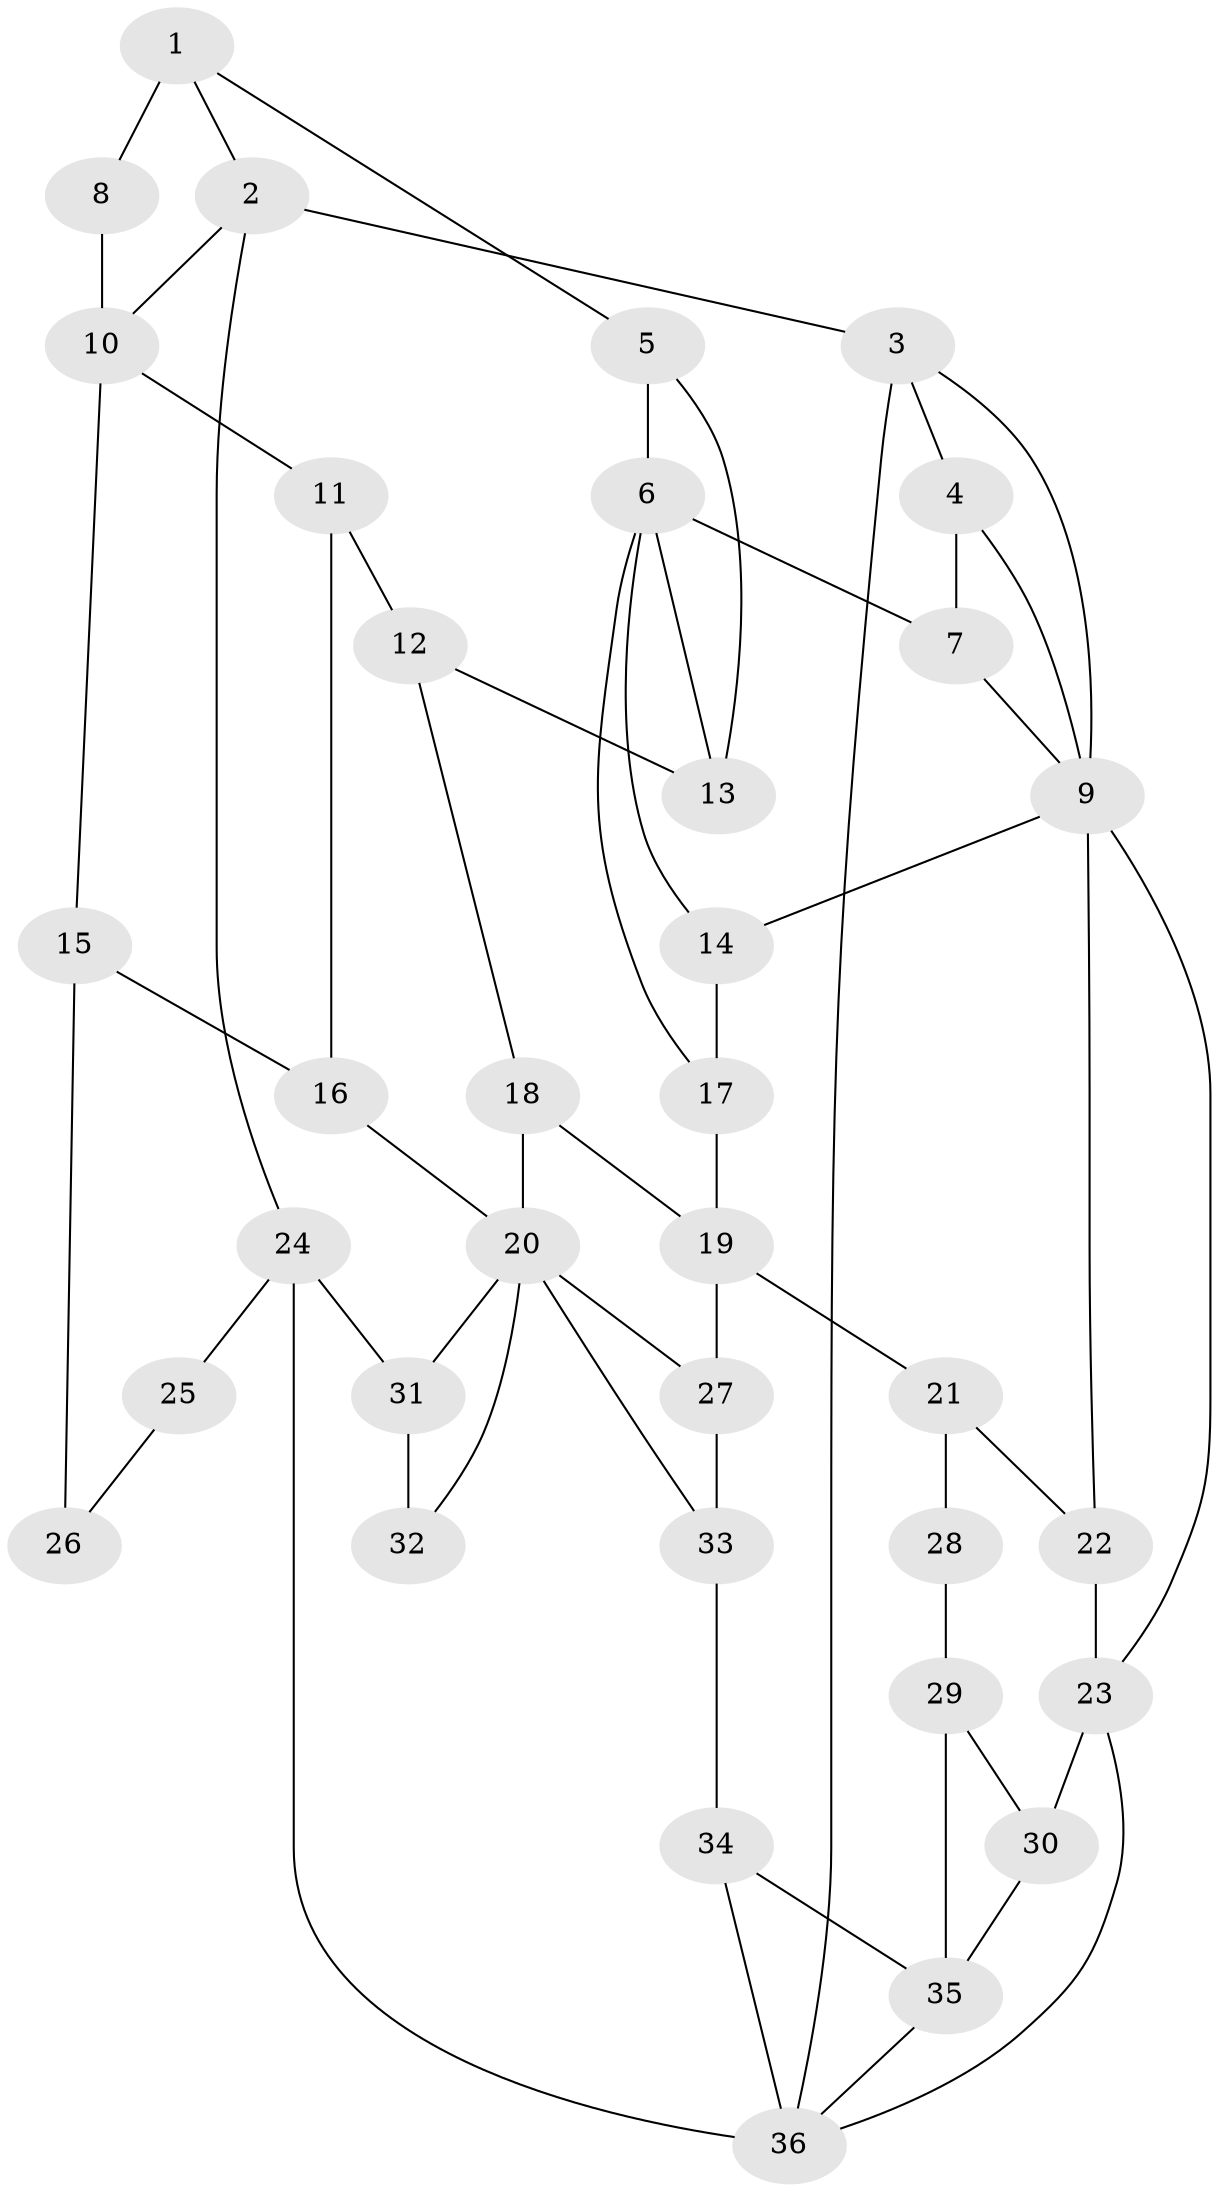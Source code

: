 // original degree distribution, {3: 0.06944444444444445, 4: 0.19444444444444445, 5: 0.4861111111111111, 6: 0.25}
// Generated by graph-tools (version 1.1) at 2025/38/03/09/25 02:38:37]
// undirected, 36 vertices, 60 edges
graph export_dot {
graph [start="1"]
  node [color=gray90,style=filled];
  1;
  2;
  3;
  4;
  5;
  6;
  7;
  8;
  9;
  10;
  11;
  12;
  13;
  14;
  15;
  16;
  17;
  18;
  19;
  20;
  21;
  22;
  23;
  24;
  25;
  26;
  27;
  28;
  29;
  30;
  31;
  32;
  33;
  34;
  35;
  36;
  1 -- 2 [weight=1.0];
  1 -- 5 [weight=1.0];
  1 -- 8 [weight=2.0];
  2 -- 3 [weight=1.0];
  2 -- 10 [weight=1.0];
  2 -- 24 [weight=1.0];
  3 -- 4 [weight=1.0];
  3 -- 9 [weight=1.0];
  3 -- 36 [weight=1.0];
  4 -- 7 [weight=1.0];
  4 -- 9 [weight=1.0];
  5 -- 6 [weight=1.0];
  5 -- 13 [weight=1.0];
  6 -- 7 [weight=2.0];
  6 -- 13 [weight=1.0];
  6 -- 14 [weight=1.0];
  6 -- 17 [weight=1.0];
  7 -- 9 [weight=1.0];
  8 -- 10 [weight=1.0];
  9 -- 14 [weight=1.0];
  9 -- 22 [weight=1.0];
  9 -- 23 [weight=1.0];
  10 -- 11 [weight=1.0];
  10 -- 15 [weight=1.0];
  11 -- 12 [weight=1.0];
  11 -- 16 [weight=1.0];
  12 -- 13 [weight=1.0];
  12 -- 18 [weight=1.0];
  14 -- 17 [weight=1.0];
  15 -- 16 [weight=1.0];
  15 -- 26 [weight=2.0];
  16 -- 20 [weight=1.0];
  17 -- 19 [weight=2.0];
  18 -- 19 [weight=1.0];
  18 -- 20 [weight=1.0];
  19 -- 21 [weight=2.0];
  19 -- 27 [weight=1.0];
  20 -- 27 [weight=1.0];
  20 -- 31 [weight=1.0];
  20 -- 32 [weight=1.0];
  20 -- 33 [weight=1.0];
  21 -- 22 [weight=1.0];
  21 -- 28 [weight=2.0];
  22 -- 23 [weight=1.0];
  23 -- 30 [weight=2.0];
  23 -- 36 [weight=1.0];
  24 -- 25 [weight=2.0];
  24 -- 31 [weight=2.0];
  24 -- 36 [weight=2.0];
  25 -- 26 [weight=1.0];
  27 -- 33 [weight=1.0];
  28 -- 29 [weight=1.0];
  29 -- 30 [weight=1.0];
  29 -- 35 [weight=1.0];
  30 -- 35 [weight=1.0];
  31 -- 32 [weight=2.0];
  33 -- 34 [weight=1.0];
  34 -- 35 [weight=1.0];
  34 -- 36 [weight=1.0];
  35 -- 36 [weight=1.0];
}
